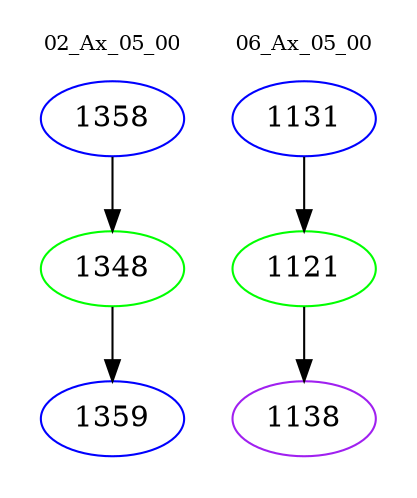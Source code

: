 digraph{
subgraph cluster_0 {
color = white
label = "02_Ax_05_00";
fontsize=10;
T0_1358 [label="1358", color="blue"]
T0_1358 -> T0_1348 [color="black"]
T0_1348 [label="1348", color="green"]
T0_1348 -> T0_1359 [color="black"]
T0_1359 [label="1359", color="blue"]
}
subgraph cluster_1 {
color = white
label = "06_Ax_05_00";
fontsize=10;
T1_1131 [label="1131", color="blue"]
T1_1131 -> T1_1121 [color="black"]
T1_1121 [label="1121", color="green"]
T1_1121 -> T1_1138 [color="black"]
T1_1138 [label="1138", color="purple"]
}
}
